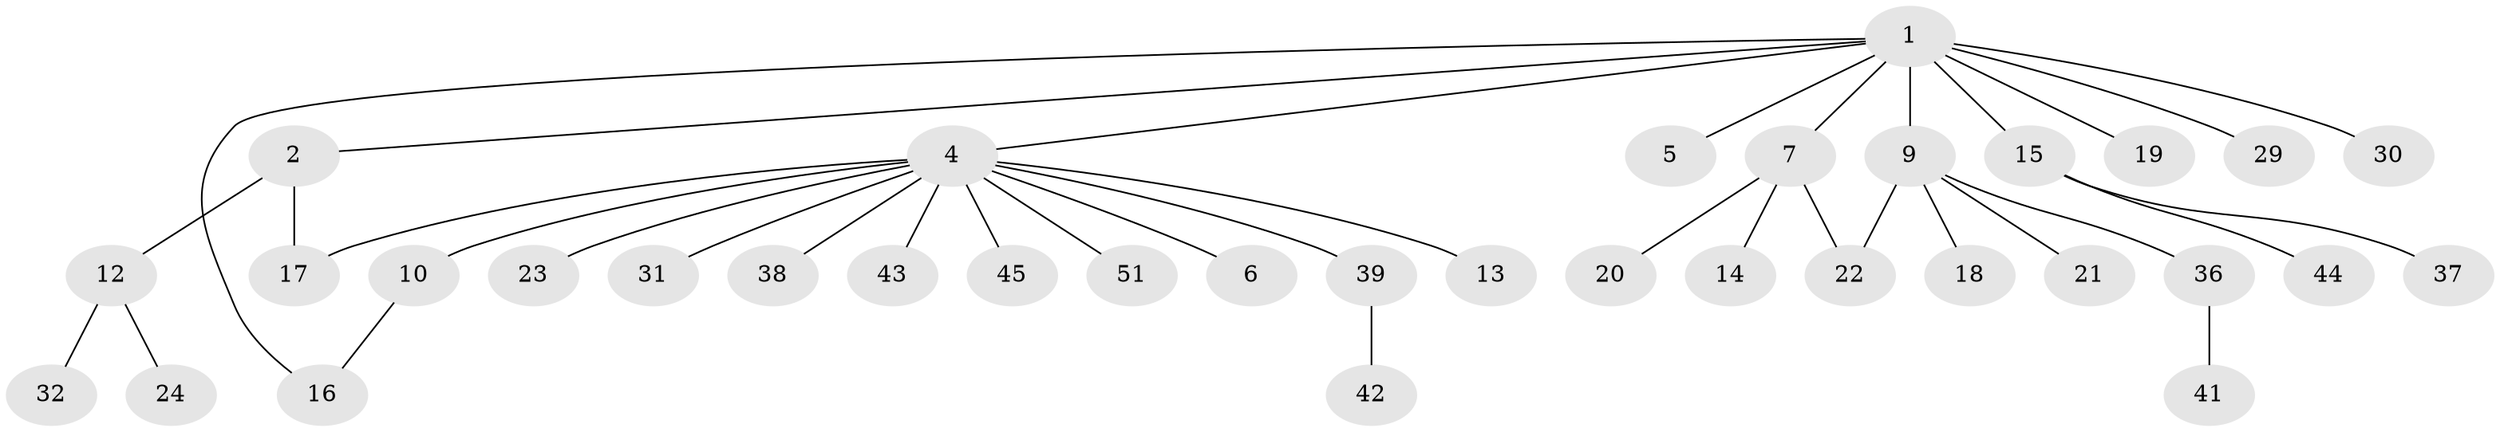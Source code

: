 // Generated by graph-tools (version 1.1) at 2025/51/02/27/25 19:51:55]
// undirected, 35 vertices, 37 edges
graph export_dot {
graph [start="1"]
  node [color=gray90,style=filled];
  1 [super="+3"];
  2 [super="+11"];
  4 [super="+40"];
  5;
  6 [super="+26"];
  7 [super="+8"];
  9 [super="+25"];
  10 [super="+34"];
  12 [super="+52"];
  13;
  14;
  15 [super="+33"];
  16 [super="+28"];
  17 [super="+50"];
  18 [super="+49"];
  19 [super="+35"];
  20;
  21;
  22;
  23 [super="+27"];
  24;
  29 [super="+47"];
  30;
  31;
  32;
  36 [super="+48"];
  37;
  38;
  39;
  41;
  42;
  43 [super="+46"];
  44;
  45;
  51;
  1 -- 2;
  1 -- 4;
  1 -- 5;
  1 -- 7;
  1 -- 9;
  1 -- 15;
  1 -- 16;
  1 -- 29 [weight=2];
  1 -- 30;
  1 -- 19;
  2 -- 12;
  2 -- 17;
  4 -- 6;
  4 -- 10;
  4 -- 13;
  4 -- 17;
  4 -- 23;
  4 -- 31;
  4 -- 38;
  4 -- 39;
  4 -- 43;
  4 -- 45;
  4 -- 51;
  7 -- 14;
  7 -- 20;
  7 -- 22;
  9 -- 18;
  9 -- 21;
  9 -- 22;
  9 -- 36;
  10 -- 16;
  12 -- 24;
  12 -- 32;
  15 -- 37;
  15 -- 44;
  36 -- 41;
  39 -- 42;
}
